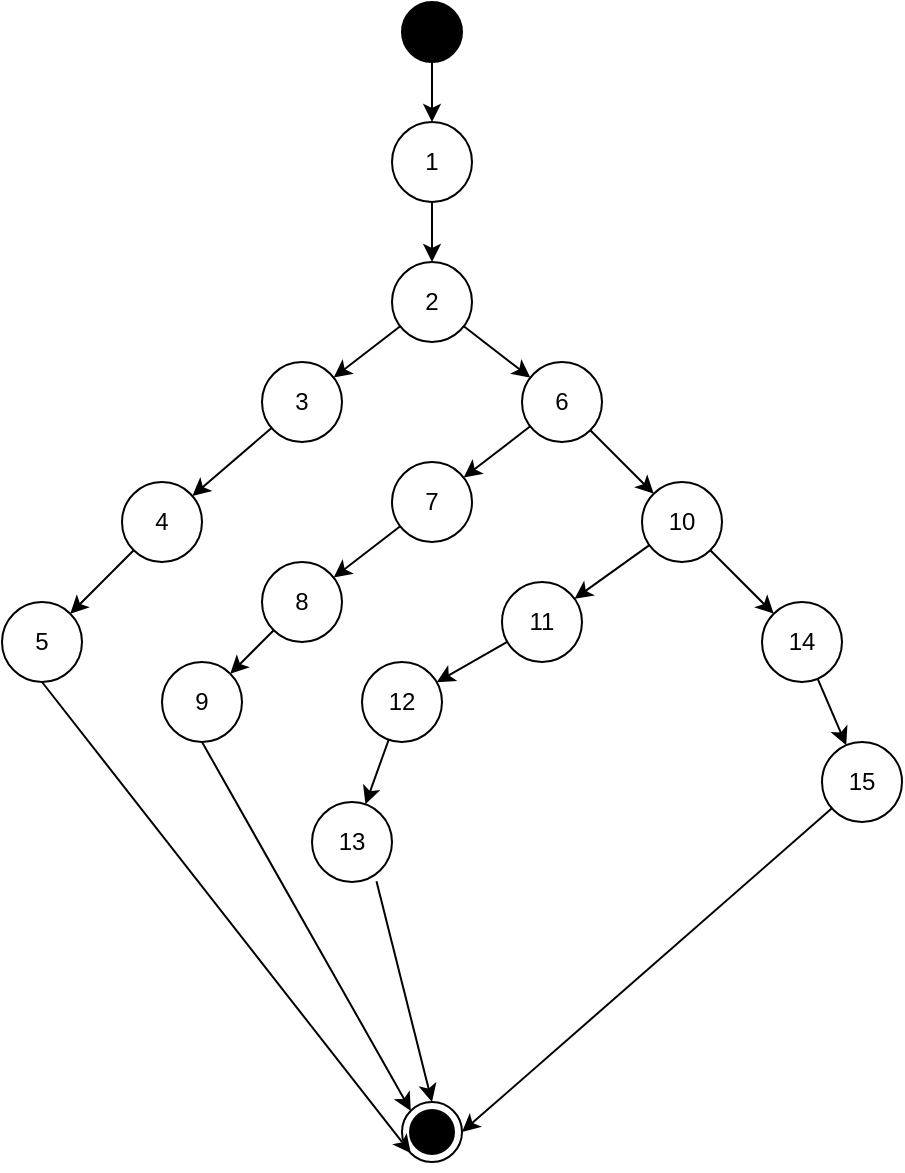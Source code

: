 <mxfile version="24.8.6">
  <diagram name="Page-1" id="0XRDkxaGJ8MRRmCMOCM4">
    <mxGraphModel dx="1221" dy="638" grid="1" gridSize="10" guides="1" tooltips="1" connect="1" arrows="1" fold="1" page="1" pageScale="1" pageWidth="3300" pageHeight="4681" math="0" shadow="0">
      <root>
        <mxCell id="0" />
        <mxCell id="1" parent="0" />
        <mxCell id="SDcvAr6CtPs48peLbvJb-33" style="edgeStyle=orthogonalEdgeStyle;rounded=0;orthogonalLoop=1;jettySize=auto;html=1;entryX=0.5;entryY=0;entryDx=0;entryDy=0;" edge="1" parent="1" source="SDcvAr6CtPs48peLbvJb-3" target="SDcvAr6CtPs48peLbvJb-9">
          <mxGeometry relative="1" as="geometry" />
        </mxCell>
        <mxCell id="SDcvAr6CtPs48peLbvJb-3" value="" style="ellipse;fillColor=strokeColor;fontSize=11;labelPosition=left;verticalLabelPosition=middle;align=right;verticalAlign=middle;spacingRight=7;" vertex="1" parent="1">
          <mxGeometry x="1100" y="360" width="30" height="30" as="geometry" />
        </mxCell>
        <mxCell id="SDcvAr6CtPs48peLbvJb-4" value="" style="ellipse;html=1;shape=endState;fillColor=strokeColor;fontSize=11;labelPosition=left;verticalLabelPosition=middle;align=right;verticalAlign=middle;spacingRight=7;" vertex="1" parent="1">
          <mxGeometry x="1100" y="910" width="30" height="30" as="geometry" />
        </mxCell>
        <mxCell id="SDcvAr6CtPs48peLbvJb-34" style="edgeStyle=orthogonalEdgeStyle;rounded=0;orthogonalLoop=1;jettySize=auto;html=1;exitX=0.5;exitY=1;exitDx=0;exitDy=0;entryX=0.5;entryY=0;entryDx=0;entryDy=0;" edge="1" parent="1" source="SDcvAr6CtPs48peLbvJb-9" target="SDcvAr6CtPs48peLbvJb-10">
          <mxGeometry relative="1" as="geometry" />
        </mxCell>
        <mxCell id="SDcvAr6CtPs48peLbvJb-9" value="1" style="ellipse;whiteSpace=wrap;html=1;aspect=fixed;" vertex="1" parent="1">
          <mxGeometry x="1095" y="420" width="40" height="40" as="geometry" />
        </mxCell>
        <mxCell id="SDcvAr6CtPs48peLbvJb-36" value="" style="rounded=0;orthogonalLoop=1;jettySize=auto;html=1;" edge="1" parent="1" source="SDcvAr6CtPs48peLbvJb-10" target="SDcvAr6CtPs48peLbvJb-35">
          <mxGeometry relative="1" as="geometry" />
        </mxCell>
        <mxCell id="SDcvAr6CtPs48peLbvJb-50" value="" style="rounded=0;orthogonalLoop=1;jettySize=auto;html=1;" edge="1" parent="1" source="SDcvAr6CtPs48peLbvJb-10" target="SDcvAr6CtPs48peLbvJb-49">
          <mxGeometry relative="1" as="geometry" />
        </mxCell>
        <mxCell id="SDcvAr6CtPs48peLbvJb-10" value="2" style="ellipse;whiteSpace=wrap;html=1;aspect=fixed;" vertex="1" parent="1">
          <mxGeometry x="1095" y="490" width="40" height="40" as="geometry" />
        </mxCell>
        <mxCell id="SDcvAr6CtPs48peLbvJb-38" value="" style="rounded=0;orthogonalLoop=1;jettySize=auto;html=1;" edge="1" parent="1" source="SDcvAr6CtPs48peLbvJb-35" target="SDcvAr6CtPs48peLbvJb-37">
          <mxGeometry relative="1" as="geometry" />
        </mxCell>
        <mxCell id="SDcvAr6CtPs48peLbvJb-35" value="3" style="ellipse;whiteSpace=wrap;html=1;aspect=fixed;" vertex="1" parent="1">
          <mxGeometry x="1030" y="540" width="40" height="40" as="geometry" />
        </mxCell>
        <mxCell id="SDcvAr6CtPs48peLbvJb-44" style="rounded=0;orthogonalLoop=1;jettySize=auto;html=1;exitX=0.5;exitY=1;exitDx=0;exitDy=0;entryX=0;entryY=1;entryDx=0;entryDy=0;" edge="1" parent="1" source="SDcvAr6CtPs48peLbvJb-47" target="SDcvAr6CtPs48peLbvJb-4">
          <mxGeometry relative="1" as="geometry">
            <mxPoint x="1100" y="1160" as="targetPoint" />
          </mxGeometry>
        </mxCell>
        <mxCell id="SDcvAr6CtPs48peLbvJb-48" value="" style="rounded=0;orthogonalLoop=1;jettySize=auto;html=1;" edge="1" parent="1" source="SDcvAr6CtPs48peLbvJb-37" target="SDcvAr6CtPs48peLbvJb-47">
          <mxGeometry relative="1" as="geometry" />
        </mxCell>
        <mxCell id="SDcvAr6CtPs48peLbvJb-37" value="4" style="ellipse;whiteSpace=wrap;html=1;aspect=fixed;" vertex="1" parent="1">
          <mxGeometry x="960" y="600" width="40" height="40" as="geometry" />
        </mxCell>
        <mxCell id="SDcvAr6CtPs48peLbvJb-47" value="5" style="ellipse;whiteSpace=wrap;html=1;aspect=fixed;" vertex="1" parent="1">
          <mxGeometry x="900" y="660" width="40" height="40" as="geometry" />
        </mxCell>
        <mxCell id="SDcvAr6CtPs48peLbvJb-52" value="" style="rounded=0;orthogonalLoop=1;jettySize=auto;html=1;" edge="1" parent="1" source="SDcvAr6CtPs48peLbvJb-49" target="SDcvAr6CtPs48peLbvJb-51">
          <mxGeometry relative="1" as="geometry" />
        </mxCell>
        <mxCell id="SDcvAr6CtPs48peLbvJb-59" value="" style="rounded=0;orthogonalLoop=1;jettySize=auto;html=1;" edge="1" parent="1" source="SDcvAr6CtPs48peLbvJb-49" target="SDcvAr6CtPs48peLbvJb-58">
          <mxGeometry relative="1" as="geometry" />
        </mxCell>
        <mxCell id="SDcvAr6CtPs48peLbvJb-49" value="6" style="ellipse;whiteSpace=wrap;html=1;aspect=fixed;" vertex="1" parent="1">
          <mxGeometry x="1160" y="540" width="40" height="40" as="geometry" />
        </mxCell>
        <mxCell id="SDcvAr6CtPs48peLbvJb-54" value="" style="rounded=0;orthogonalLoop=1;jettySize=auto;html=1;" edge="1" parent="1" source="SDcvAr6CtPs48peLbvJb-51" target="SDcvAr6CtPs48peLbvJb-53">
          <mxGeometry relative="1" as="geometry" />
        </mxCell>
        <mxCell id="SDcvAr6CtPs48peLbvJb-51" value="7" style="ellipse;whiteSpace=wrap;html=1;aspect=fixed;" vertex="1" parent="1">
          <mxGeometry x="1095" y="590" width="40" height="40" as="geometry" />
        </mxCell>
        <mxCell id="SDcvAr6CtPs48peLbvJb-56" value="" style="rounded=0;orthogonalLoop=1;jettySize=auto;html=1;" edge="1" parent="1" source="SDcvAr6CtPs48peLbvJb-53" target="SDcvAr6CtPs48peLbvJb-55">
          <mxGeometry relative="1" as="geometry" />
        </mxCell>
        <mxCell id="SDcvAr6CtPs48peLbvJb-53" value="8" style="ellipse;whiteSpace=wrap;html=1;aspect=fixed;" vertex="1" parent="1">
          <mxGeometry x="1030" y="640" width="40" height="40" as="geometry" />
        </mxCell>
        <mxCell id="SDcvAr6CtPs48peLbvJb-57" style="rounded=0;orthogonalLoop=1;jettySize=auto;html=1;entryX=0;entryY=0;entryDx=0;entryDy=0;exitX=0.5;exitY=1;exitDx=0;exitDy=0;" edge="1" parent="1" source="SDcvAr6CtPs48peLbvJb-55" target="SDcvAr6CtPs48peLbvJb-4">
          <mxGeometry relative="1" as="geometry" />
        </mxCell>
        <mxCell id="SDcvAr6CtPs48peLbvJb-55" value="9" style="ellipse;whiteSpace=wrap;html=1;aspect=fixed;" vertex="1" parent="1">
          <mxGeometry x="980" y="690" width="40" height="40" as="geometry" />
        </mxCell>
        <mxCell id="SDcvAr6CtPs48peLbvJb-61" value="" style="rounded=0;orthogonalLoop=1;jettySize=auto;html=1;" edge="1" parent="1" source="SDcvAr6CtPs48peLbvJb-58" target="SDcvAr6CtPs48peLbvJb-60">
          <mxGeometry relative="1" as="geometry" />
        </mxCell>
        <mxCell id="SDcvAr6CtPs48peLbvJb-68" value="" style="rounded=0;orthogonalLoop=1;jettySize=auto;html=1;" edge="1" parent="1" source="SDcvAr6CtPs48peLbvJb-58" target="SDcvAr6CtPs48peLbvJb-67">
          <mxGeometry relative="1" as="geometry" />
        </mxCell>
        <mxCell id="SDcvAr6CtPs48peLbvJb-58" value="10" style="ellipse;whiteSpace=wrap;html=1;aspect=fixed;" vertex="1" parent="1">
          <mxGeometry x="1220" y="600" width="40" height="40" as="geometry" />
        </mxCell>
        <mxCell id="SDcvAr6CtPs48peLbvJb-63" value="" style="rounded=0;orthogonalLoop=1;jettySize=auto;html=1;" edge="1" parent="1" source="SDcvAr6CtPs48peLbvJb-60" target="SDcvAr6CtPs48peLbvJb-62">
          <mxGeometry relative="1" as="geometry" />
        </mxCell>
        <mxCell id="SDcvAr6CtPs48peLbvJb-60" value="11" style="ellipse;whiteSpace=wrap;html=1;aspect=fixed;" vertex="1" parent="1">
          <mxGeometry x="1150" y="650" width="40" height="40" as="geometry" />
        </mxCell>
        <mxCell id="SDcvAr6CtPs48peLbvJb-65" value="" style="rounded=0;orthogonalLoop=1;jettySize=auto;html=1;" edge="1" parent="1" source="SDcvAr6CtPs48peLbvJb-62" target="SDcvAr6CtPs48peLbvJb-64">
          <mxGeometry relative="1" as="geometry" />
        </mxCell>
        <mxCell id="SDcvAr6CtPs48peLbvJb-62" value="12" style="ellipse;whiteSpace=wrap;html=1;aspect=fixed;" vertex="1" parent="1">
          <mxGeometry x="1080" y="690" width="40" height="40" as="geometry" />
        </mxCell>
        <mxCell id="SDcvAr6CtPs48peLbvJb-66" style="rounded=0;orthogonalLoop=1;jettySize=auto;html=1;entryX=0.5;entryY=0;entryDx=0;entryDy=0;exitX=0.806;exitY=0.992;exitDx=0;exitDy=0;exitPerimeter=0;" edge="1" parent="1" source="SDcvAr6CtPs48peLbvJb-64" target="SDcvAr6CtPs48peLbvJb-4">
          <mxGeometry relative="1" as="geometry" />
        </mxCell>
        <mxCell id="SDcvAr6CtPs48peLbvJb-64" value="13" style="ellipse;whiteSpace=wrap;html=1;aspect=fixed;" vertex="1" parent="1">
          <mxGeometry x="1055" y="760" width="40" height="40" as="geometry" />
        </mxCell>
        <mxCell id="SDcvAr6CtPs48peLbvJb-70" value="" style="rounded=0;orthogonalLoop=1;jettySize=auto;html=1;" edge="1" parent="1" source="SDcvAr6CtPs48peLbvJb-67" target="SDcvAr6CtPs48peLbvJb-69">
          <mxGeometry relative="1" as="geometry" />
        </mxCell>
        <mxCell id="SDcvAr6CtPs48peLbvJb-67" value="14" style="ellipse;whiteSpace=wrap;html=1;aspect=fixed;" vertex="1" parent="1">
          <mxGeometry x="1280" y="660" width="40" height="40" as="geometry" />
        </mxCell>
        <mxCell id="SDcvAr6CtPs48peLbvJb-73" style="rounded=0;orthogonalLoop=1;jettySize=auto;html=1;entryX=1;entryY=0.5;entryDx=0;entryDy=0;" edge="1" parent="1" source="SDcvAr6CtPs48peLbvJb-69" target="SDcvAr6CtPs48peLbvJb-4">
          <mxGeometry relative="1" as="geometry" />
        </mxCell>
        <mxCell id="SDcvAr6CtPs48peLbvJb-69" value="15" style="ellipse;whiteSpace=wrap;html=1;aspect=fixed;" vertex="1" parent="1">
          <mxGeometry x="1310" y="730" width="40" height="40" as="geometry" />
        </mxCell>
      </root>
    </mxGraphModel>
  </diagram>
</mxfile>

